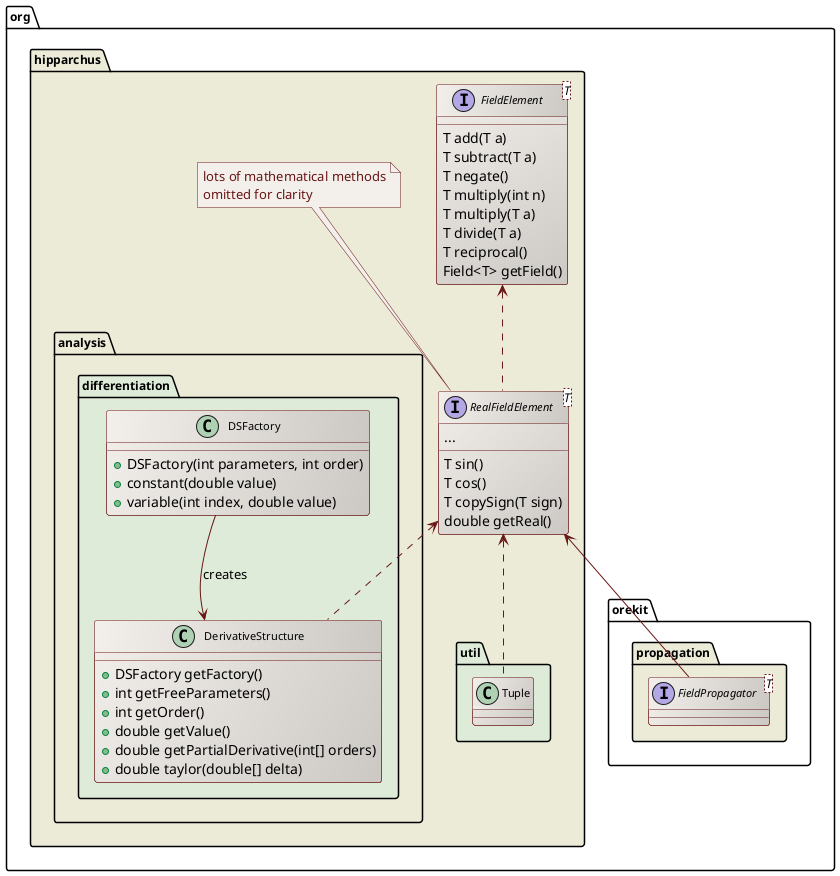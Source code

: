 ' Copyright 2002-2019 CS Systèmes d'Information
' Licensed to CS Systèmes d'Information (CS) under one or more
' contributor license agreements.  See the NOTICE file distributed with
' this work for additional information regarding copyright ownership.
' CS licenses this file to You under the Apache License, Version 2.0
' (the "License"); you may not use this file except in compliance with
' the License.  You may obtain a copy of the License at
'
'   http://www.apache.org/licenses/LICENSE-2.0
'
' Unless required by applicable law or agreed to in writing, software
' distributed under the License is distributed on an "AS IS" BASIS,
' WITHOUT WARRANTIES OR CONDITIONS OF ANY KIND, either express or implied.
' See the License for the specific language governing permissions and
' limitations under the License.
 
@startuml

  skinparam svek                  true
  skinparam ClassBackgroundColor  #F3EFEB/CCC9C5
  skinparam ClassArrowColor       #691616
  skinparam ClassBorderColor      #691616
  skinparam NoteBackgroundColor   #F3EFEB
  skinparam NoteBorderColor       #691616
  skinparam NoteFontColor         #691616
  skinparam ClassFontSize         11
  skinparam PackageFontSize       12

  package org.hipparchus #ECEBD8 {

    interface "FieldElement<T>" as FieldElement_T_ {
      T add(T a)
      T subtract(T a)
      T negate()
      T multiply(int n)
      T multiply(T a)
      T divide(T a)
      T reciprocal()
      Field<T> getField()
    }

    interface "RealFieldElement<T>" as RealFieldElement_T_ {
      T sin()
      T cos()
      ...
      T copySign(T sign)
      double getReal()
    }
    note top
      lots of mathematical methods
      omitted for clarity
    end note

    package analysis.differentiation #DDEBD8  {

        class DSFactory {
          +DSFactory(int parameters, int order)
          +constant(double value)
          +variable(int index, double value)
        }

        class DerivativeStructure {
          +DSFactory getFactory()
          +int getFreeParameters()
          +int getOrder()
          +double getValue()
          +double getPartialDerivative(int[] orders)
          +double taylor(double[] delta)
        }

        FieldElement_T_     <..      RealFieldElement_T_
        RealFieldElement_T_     <..      DerivativeStructure
        DSFactory           --> DerivativeStructure : creates
    }

    package util #DDEBD8  {
       RealFieldElement_T_     <..      Tuple
    }

  }

  package org.orekit.propagation #ECEBD8 {
      interface "FieldPropagator<T>" as FieldPropagator_T_ {
      }
      RealFieldElement_T_ <-- FieldPropagator_T_
  }

@enduml
